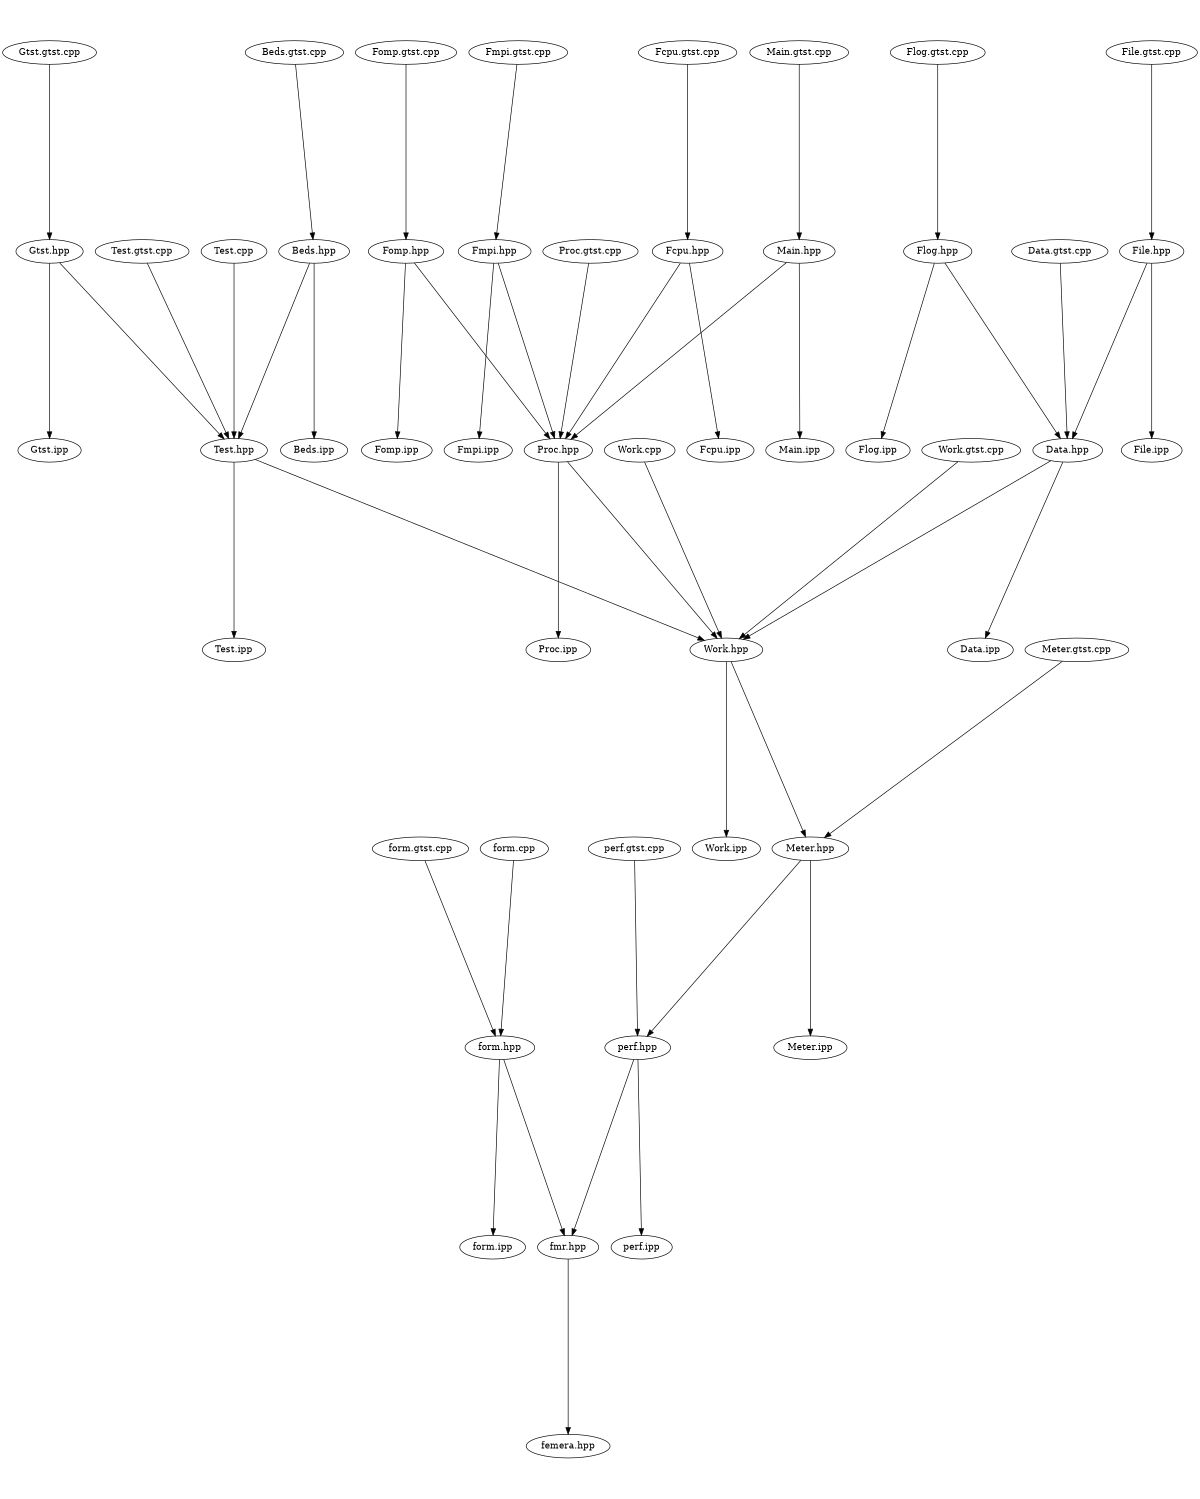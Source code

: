 digraph "source tree" {
    overlap=scale;
    size="8,10";
    ratio="fill";
    fontsize="16";
    fontname="Helvetica";
	clusterrank="local";
	"Meter.hpp" -> "perf.hpp"
	"Fomp.hpp" -> "Fomp.ipp"
	"Gtst.hpp" -> "Gtst.ipp"
	"Test.gtst.cpp" -> "Test.hpp"
	"Fmpi.hpp" -> "Fmpi.ipp"
	"form.cpp" -> "form.hpp"
	"Flog.gtst.cpp" -> "Flog.hpp"
	"Fmpi.gtst.cpp" -> "Fmpi.hpp"
	"perf.hpp" -> "perf.ipp"
	"Fcpu.hpp" -> "Fcpu.ipp"
	"File.gtst.cpp" -> "File.hpp"
	"perf.gtst.cpp" -> "perf.hpp"
	"Work.cpp" -> "Work.hpp"
	"Main.hpp" -> "Main.ipp"
	"Proc.hpp" -> "Proc.ipp"
	"Test.cpp" -> "Test.hpp"
	"perf.hpp" -> "fmr.hpp"
	"Data.gtst.cpp" -> "Data.hpp"
	"Beds.gtst.cpp" -> "Beds.hpp"
	"Data.hpp" -> "Data.ipp"
	"File.hpp" -> "Data.hpp"
	"Fomp.gtst.cpp" -> "Fomp.hpp"
	"form.gtst.cpp" -> "form.hpp"
	"Proc.gtst.cpp" -> "Proc.hpp"
	"Work.hpp" -> "Work.ipp"
	"Meter.gtst.cpp" -> "Meter.hpp"
	"Test.hpp" -> "Work.hpp"
	"Fmpi.hpp" -> "Proc.hpp"
	"Beds.hpp" -> "Test.hpp"
	"Gtst.gtst.cpp" -> "Gtst.hpp"
	"fmr.hpp" -> "femera.hpp"
	"form.hpp" -> "form.ipp"
	"form.hpp" -> "fmr.hpp"
	"Proc.hpp" -> "Work.hpp"
	"Gtst.hpp" -> "Test.hpp"
	"Fcpu.gtst.cpp" -> "Fcpu.hpp"
	"Data.hpp" -> "Work.hpp"
	"Beds.hpp" -> "Beds.ipp"
	"Work.hpp" -> "Meter.hpp"
	"Main.gtst.cpp" -> "Main.hpp"
	"Fcpu.hpp" -> "Proc.hpp"
	"Work.gtst.cpp" -> "Work.hpp"
	"Fomp.hpp" -> "Proc.hpp"
	"Flog.hpp" -> "Data.hpp"
	"Main.hpp" -> "Proc.hpp"
	"File.hpp" -> "File.ipp"
	"Flog.hpp" -> "Flog.ipp"
	"Meter.hpp" -> "Meter.ipp"
	"Test.hpp" -> "Test.ipp"
}
